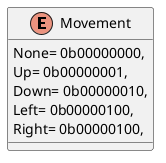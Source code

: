 @startuml
enum Movement {
    None= 0b00000000,
    Up= 0b00000001,
    Down= 0b00000010,
    Left= 0b00000100,
    Right= 0b00000100,
}
@enduml
